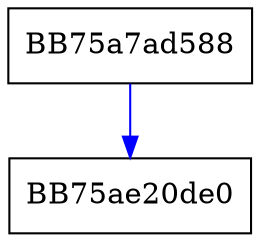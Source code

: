 digraph __acrt_lowio_unlock_fh {
  node [shape="box"];
  graph [splines=ortho];
  BB75a7ad588 -> BB75ae20de0 [color="blue"];
}